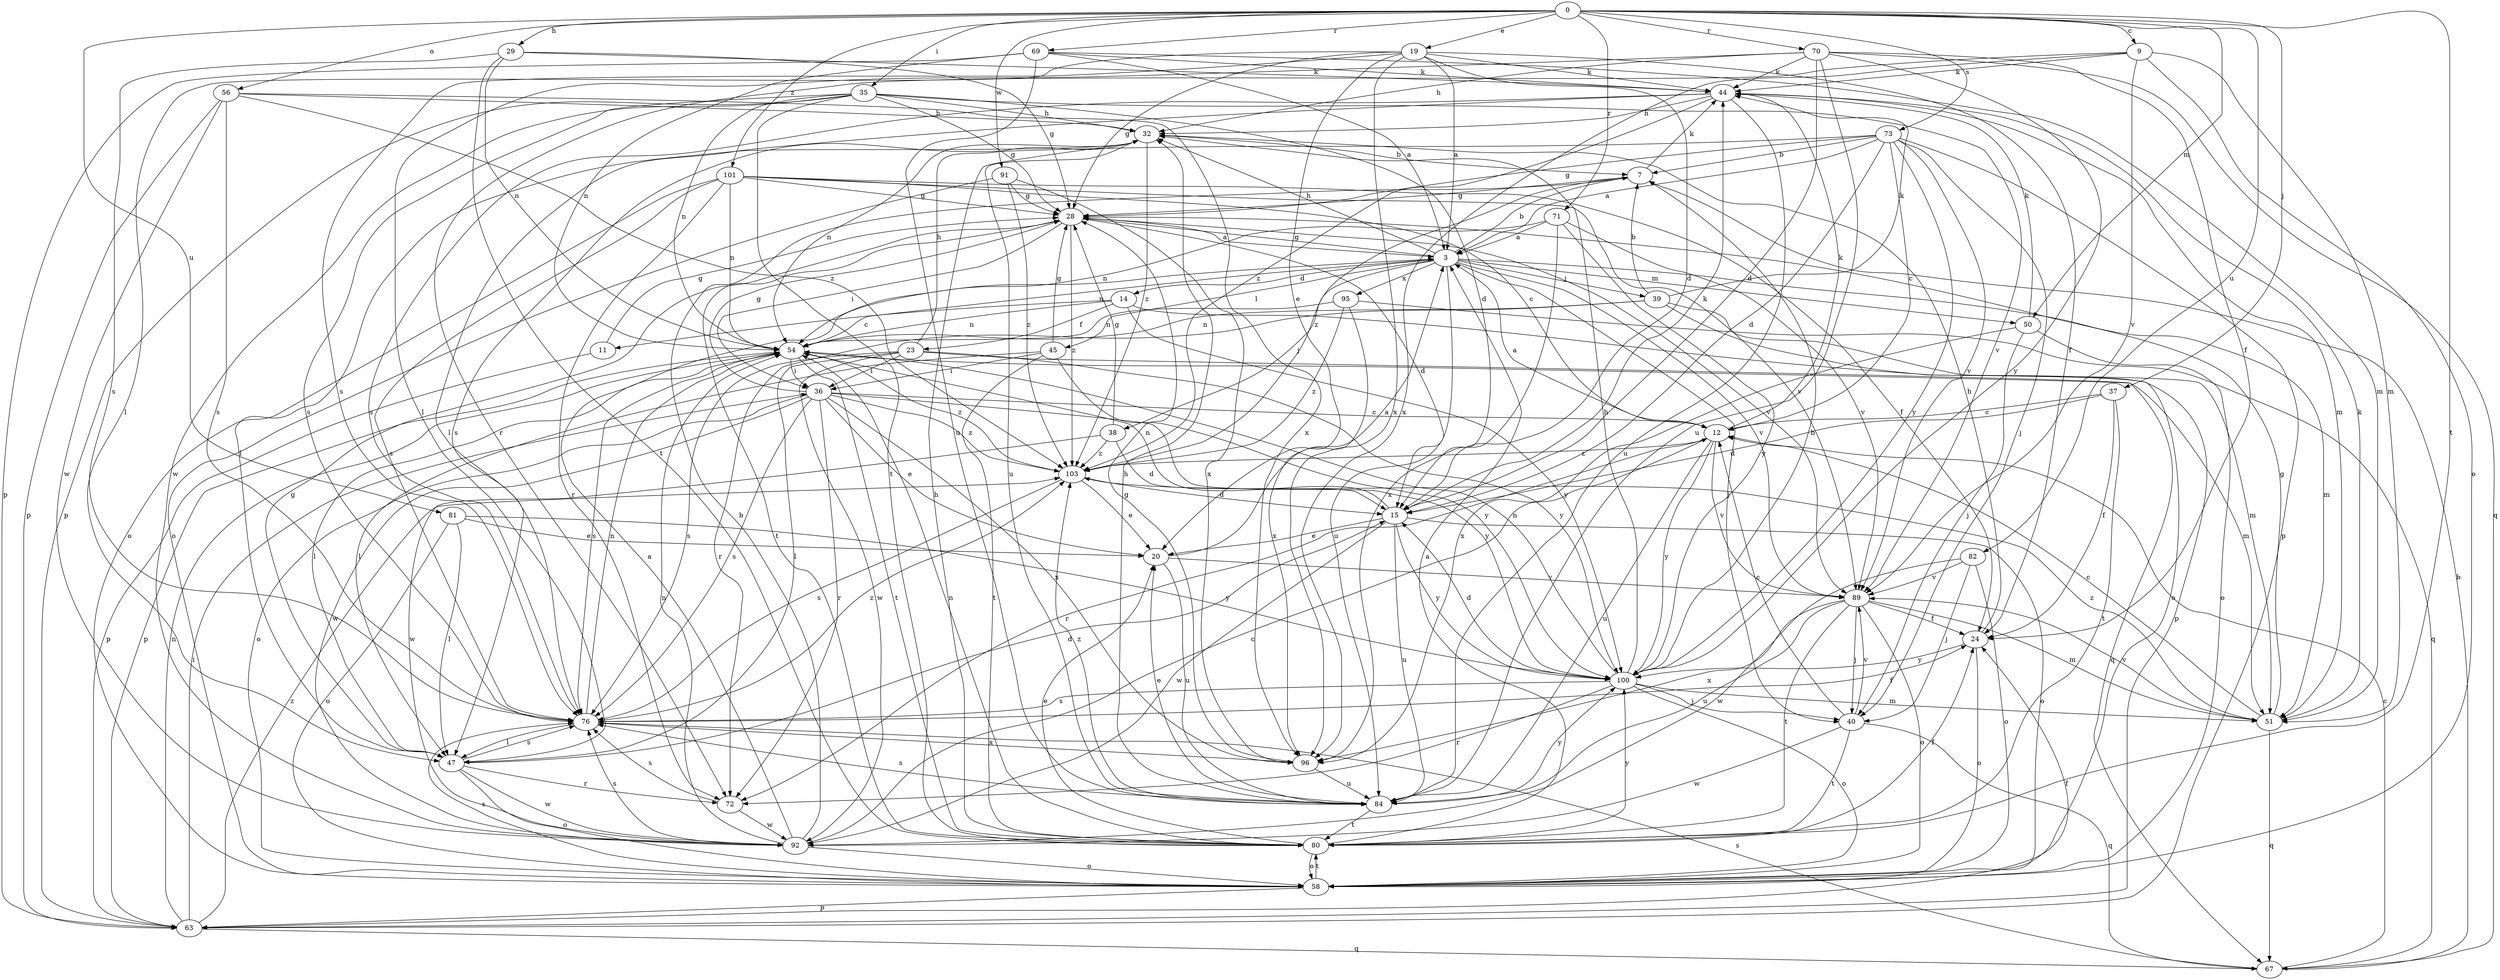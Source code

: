 strict digraph  {
0;
3;
7;
9;
11;
12;
14;
15;
19;
20;
23;
24;
28;
29;
32;
35;
36;
37;
38;
39;
40;
44;
45;
47;
50;
51;
54;
56;
58;
63;
67;
69;
70;
71;
72;
73;
76;
80;
81;
82;
84;
89;
91;
92;
95;
96;
100;
101;
103;
0 -> 9  [label=c];
0 -> 19  [label=e];
0 -> 29  [label=h];
0 -> 35  [label=i];
0 -> 37  [label=j];
0 -> 50  [label=m];
0 -> 56  [label=o];
0 -> 69  [label=r];
0 -> 70  [label=r];
0 -> 71  [label=r];
0 -> 73  [label=s];
0 -> 80  [label=t];
0 -> 81  [label=u];
0 -> 82  [label=u];
0 -> 91  [label=w];
0 -> 101  [label=z];
3 -> 7  [label=b];
3 -> 14  [label=d];
3 -> 28  [label=g];
3 -> 32  [label=h];
3 -> 38  [label=j];
3 -> 39  [label=j];
3 -> 40  [label=j];
3 -> 45  [label=l];
3 -> 50  [label=m];
3 -> 51  [label=m];
3 -> 54  [label=n];
3 -> 84  [label=u];
3 -> 89  [label=v];
3 -> 95  [label=x];
7 -> 28  [label=g];
7 -> 44  [label=k];
7 -> 103  [label=z];
9 -> 44  [label=k];
9 -> 51  [label=m];
9 -> 58  [label=o];
9 -> 72  [label=r];
9 -> 89  [label=v];
9 -> 96  [label=x];
11 -> 28  [label=g];
11 -> 63  [label=p];
12 -> 3  [label=a];
12 -> 44  [label=k];
12 -> 72  [label=r];
12 -> 84  [label=u];
12 -> 89  [label=v];
12 -> 100  [label=y];
12 -> 103  [label=z];
14 -> 11  [label=c];
14 -> 23  [label=f];
14 -> 54  [label=n];
14 -> 63  [label=p];
14 -> 100  [label=y];
15 -> 20  [label=e];
15 -> 44  [label=k];
15 -> 54  [label=n];
15 -> 58  [label=o];
15 -> 84  [label=u];
15 -> 92  [label=w];
15 -> 100  [label=y];
19 -> 3  [label=a];
19 -> 15  [label=d];
19 -> 20  [label=e];
19 -> 24  [label=f];
19 -> 28  [label=g];
19 -> 44  [label=k];
19 -> 47  [label=l];
19 -> 76  [label=s];
19 -> 96  [label=x];
20 -> 3  [label=a];
20 -> 84  [label=u];
20 -> 89  [label=v];
23 -> 32  [label=h];
23 -> 36  [label=i];
23 -> 47  [label=l];
23 -> 67  [label=q];
23 -> 76  [label=s];
23 -> 92  [label=w];
23 -> 100  [label=y];
24 -> 32  [label=h];
24 -> 58  [label=o];
24 -> 100  [label=y];
28 -> 3  [label=a];
28 -> 15  [label=d];
28 -> 36  [label=i];
28 -> 80  [label=t];
28 -> 89  [label=v];
28 -> 103  [label=z];
29 -> 28  [label=g];
29 -> 44  [label=k];
29 -> 54  [label=n];
29 -> 76  [label=s];
29 -> 80  [label=t];
32 -> 7  [label=b];
32 -> 47  [label=l];
32 -> 54  [label=n];
32 -> 84  [label=u];
32 -> 103  [label=z];
35 -> 15  [label=d];
35 -> 28  [label=g];
35 -> 32  [label=h];
35 -> 54  [label=n];
35 -> 63  [label=p];
35 -> 76  [label=s];
35 -> 80  [label=t];
35 -> 89  [label=v];
35 -> 92  [label=w];
36 -> 12  [label=c];
36 -> 20  [label=e];
36 -> 28  [label=g];
36 -> 58  [label=o];
36 -> 72  [label=r];
36 -> 76  [label=s];
36 -> 92  [label=w];
36 -> 96  [label=x];
36 -> 100  [label=y];
36 -> 103  [label=z];
37 -> 12  [label=c];
37 -> 15  [label=d];
37 -> 24  [label=f];
37 -> 80  [label=t];
38 -> 15  [label=d];
38 -> 28  [label=g];
38 -> 92  [label=w];
38 -> 103  [label=z];
39 -> 7  [label=b];
39 -> 44  [label=k];
39 -> 51  [label=m];
39 -> 54  [label=n];
39 -> 58  [label=o];
39 -> 72  [label=r];
40 -> 12  [label=c];
40 -> 67  [label=q];
40 -> 80  [label=t];
40 -> 89  [label=v];
40 -> 92  [label=w];
44 -> 32  [label=h];
44 -> 47  [label=l];
44 -> 51  [label=m];
44 -> 76  [label=s];
44 -> 84  [label=u];
44 -> 103  [label=z];
45 -> 28  [label=g];
45 -> 36  [label=i];
45 -> 47  [label=l];
45 -> 80  [label=t];
45 -> 100  [label=y];
47 -> 15  [label=d];
47 -> 28  [label=g];
47 -> 58  [label=o];
47 -> 72  [label=r];
47 -> 76  [label=s];
47 -> 92  [label=w];
50 -> 40  [label=j];
50 -> 44  [label=k];
50 -> 58  [label=o];
50 -> 96  [label=x];
51 -> 12  [label=c];
51 -> 28  [label=g];
51 -> 44  [label=k];
51 -> 67  [label=q];
51 -> 89  [label=v];
51 -> 103  [label=z];
54 -> 36  [label=i];
54 -> 47  [label=l];
54 -> 51  [label=m];
54 -> 63  [label=p];
54 -> 76  [label=s];
54 -> 80  [label=t];
54 -> 103  [label=z];
56 -> 32  [label=h];
56 -> 63  [label=p];
56 -> 76  [label=s];
56 -> 92  [label=w];
56 -> 96  [label=x];
56 -> 103  [label=z];
58 -> 63  [label=p];
58 -> 76  [label=s];
58 -> 80  [label=t];
63 -> 24  [label=f];
63 -> 36  [label=i];
63 -> 54  [label=n];
63 -> 67  [label=q];
63 -> 103  [label=z];
67 -> 7  [label=b];
67 -> 12  [label=c];
67 -> 76  [label=s];
69 -> 3  [label=a];
69 -> 44  [label=k];
69 -> 51  [label=m];
69 -> 54  [label=n];
69 -> 63  [label=p];
69 -> 84  [label=u];
70 -> 15  [label=d];
70 -> 24  [label=f];
70 -> 32  [label=h];
70 -> 44  [label=k];
70 -> 47  [label=l];
70 -> 67  [label=q];
70 -> 84  [label=u];
70 -> 100  [label=y];
71 -> 3  [label=a];
71 -> 54  [label=n];
71 -> 89  [label=v];
71 -> 96  [label=x];
71 -> 100  [label=y];
72 -> 76  [label=s];
72 -> 92  [label=w];
73 -> 3  [label=a];
73 -> 7  [label=b];
73 -> 12  [label=c];
73 -> 15  [label=d];
73 -> 28  [label=g];
73 -> 40  [label=j];
73 -> 63  [label=p];
73 -> 76  [label=s];
73 -> 89  [label=v];
73 -> 100  [label=y];
76 -> 24  [label=f];
76 -> 47  [label=l];
76 -> 54  [label=n];
76 -> 96  [label=x];
76 -> 103  [label=z];
80 -> 3  [label=a];
80 -> 20  [label=e];
80 -> 24  [label=f];
80 -> 32  [label=h];
80 -> 54  [label=n];
80 -> 58  [label=o];
80 -> 100  [label=y];
81 -> 20  [label=e];
81 -> 47  [label=l];
81 -> 58  [label=o];
81 -> 100  [label=y];
82 -> 40  [label=j];
82 -> 58  [label=o];
82 -> 89  [label=v];
82 -> 92  [label=w];
84 -> 20  [label=e];
84 -> 32  [label=h];
84 -> 76  [label=s];
84 -> 80  [label=t];
84 -> 100  [label=y];
84 -> 103  [label=z];
89 -> 24  [label=f];
89 -> 40  [label=j];
89 -> 51  [label=m];
89 -> 58  [label=o];
89 -> 80  [label=t];
89 -> 84  [label=u];
89 -> 96  [label=x];
91 -> 28  [label=g];
91 -> 58  [label=o];
91 -> 96  [label=x];
91 -> 103  [label=z];
92 -> 3  [label=a];
92 -> 7  [label=b];
92 -> 12  [label=c];
92 -> 54  [label=n];
92 -> 58  [label=o];
92 -> 76  [label=s];
95 -> 54  [label=n];
95 -> 67  [label=q];
95 -> 96  [label=x];
95 -> 103  [label=z];
96 -> 28  [label=g];
96 -> 84  [label=u];
100 -> 7  [label=b];
100 -> 15  [label=d];
100 -> 32  [label=h];
100 -> 40  [label=j];
100 -> 51  [label=m];
100 -> 54  [label=n];
100 -> 58  [label=o];
100 -> 72  [label=r];
100 -> 76  [label=s];
101 -> 12  [label=c];
101 -> 24  [label=f];
101 -> 28  [label=g];
101 -> 54  [label=n];
101 -> 58  [label=o];
101 -> 72  [label=r];
101 -> 76  [label=s];
101 -> 89  [label=v];
103 -> 15  [label=d];
103 -> 20  [label=e];
103 -> 76  [label=s];
}
